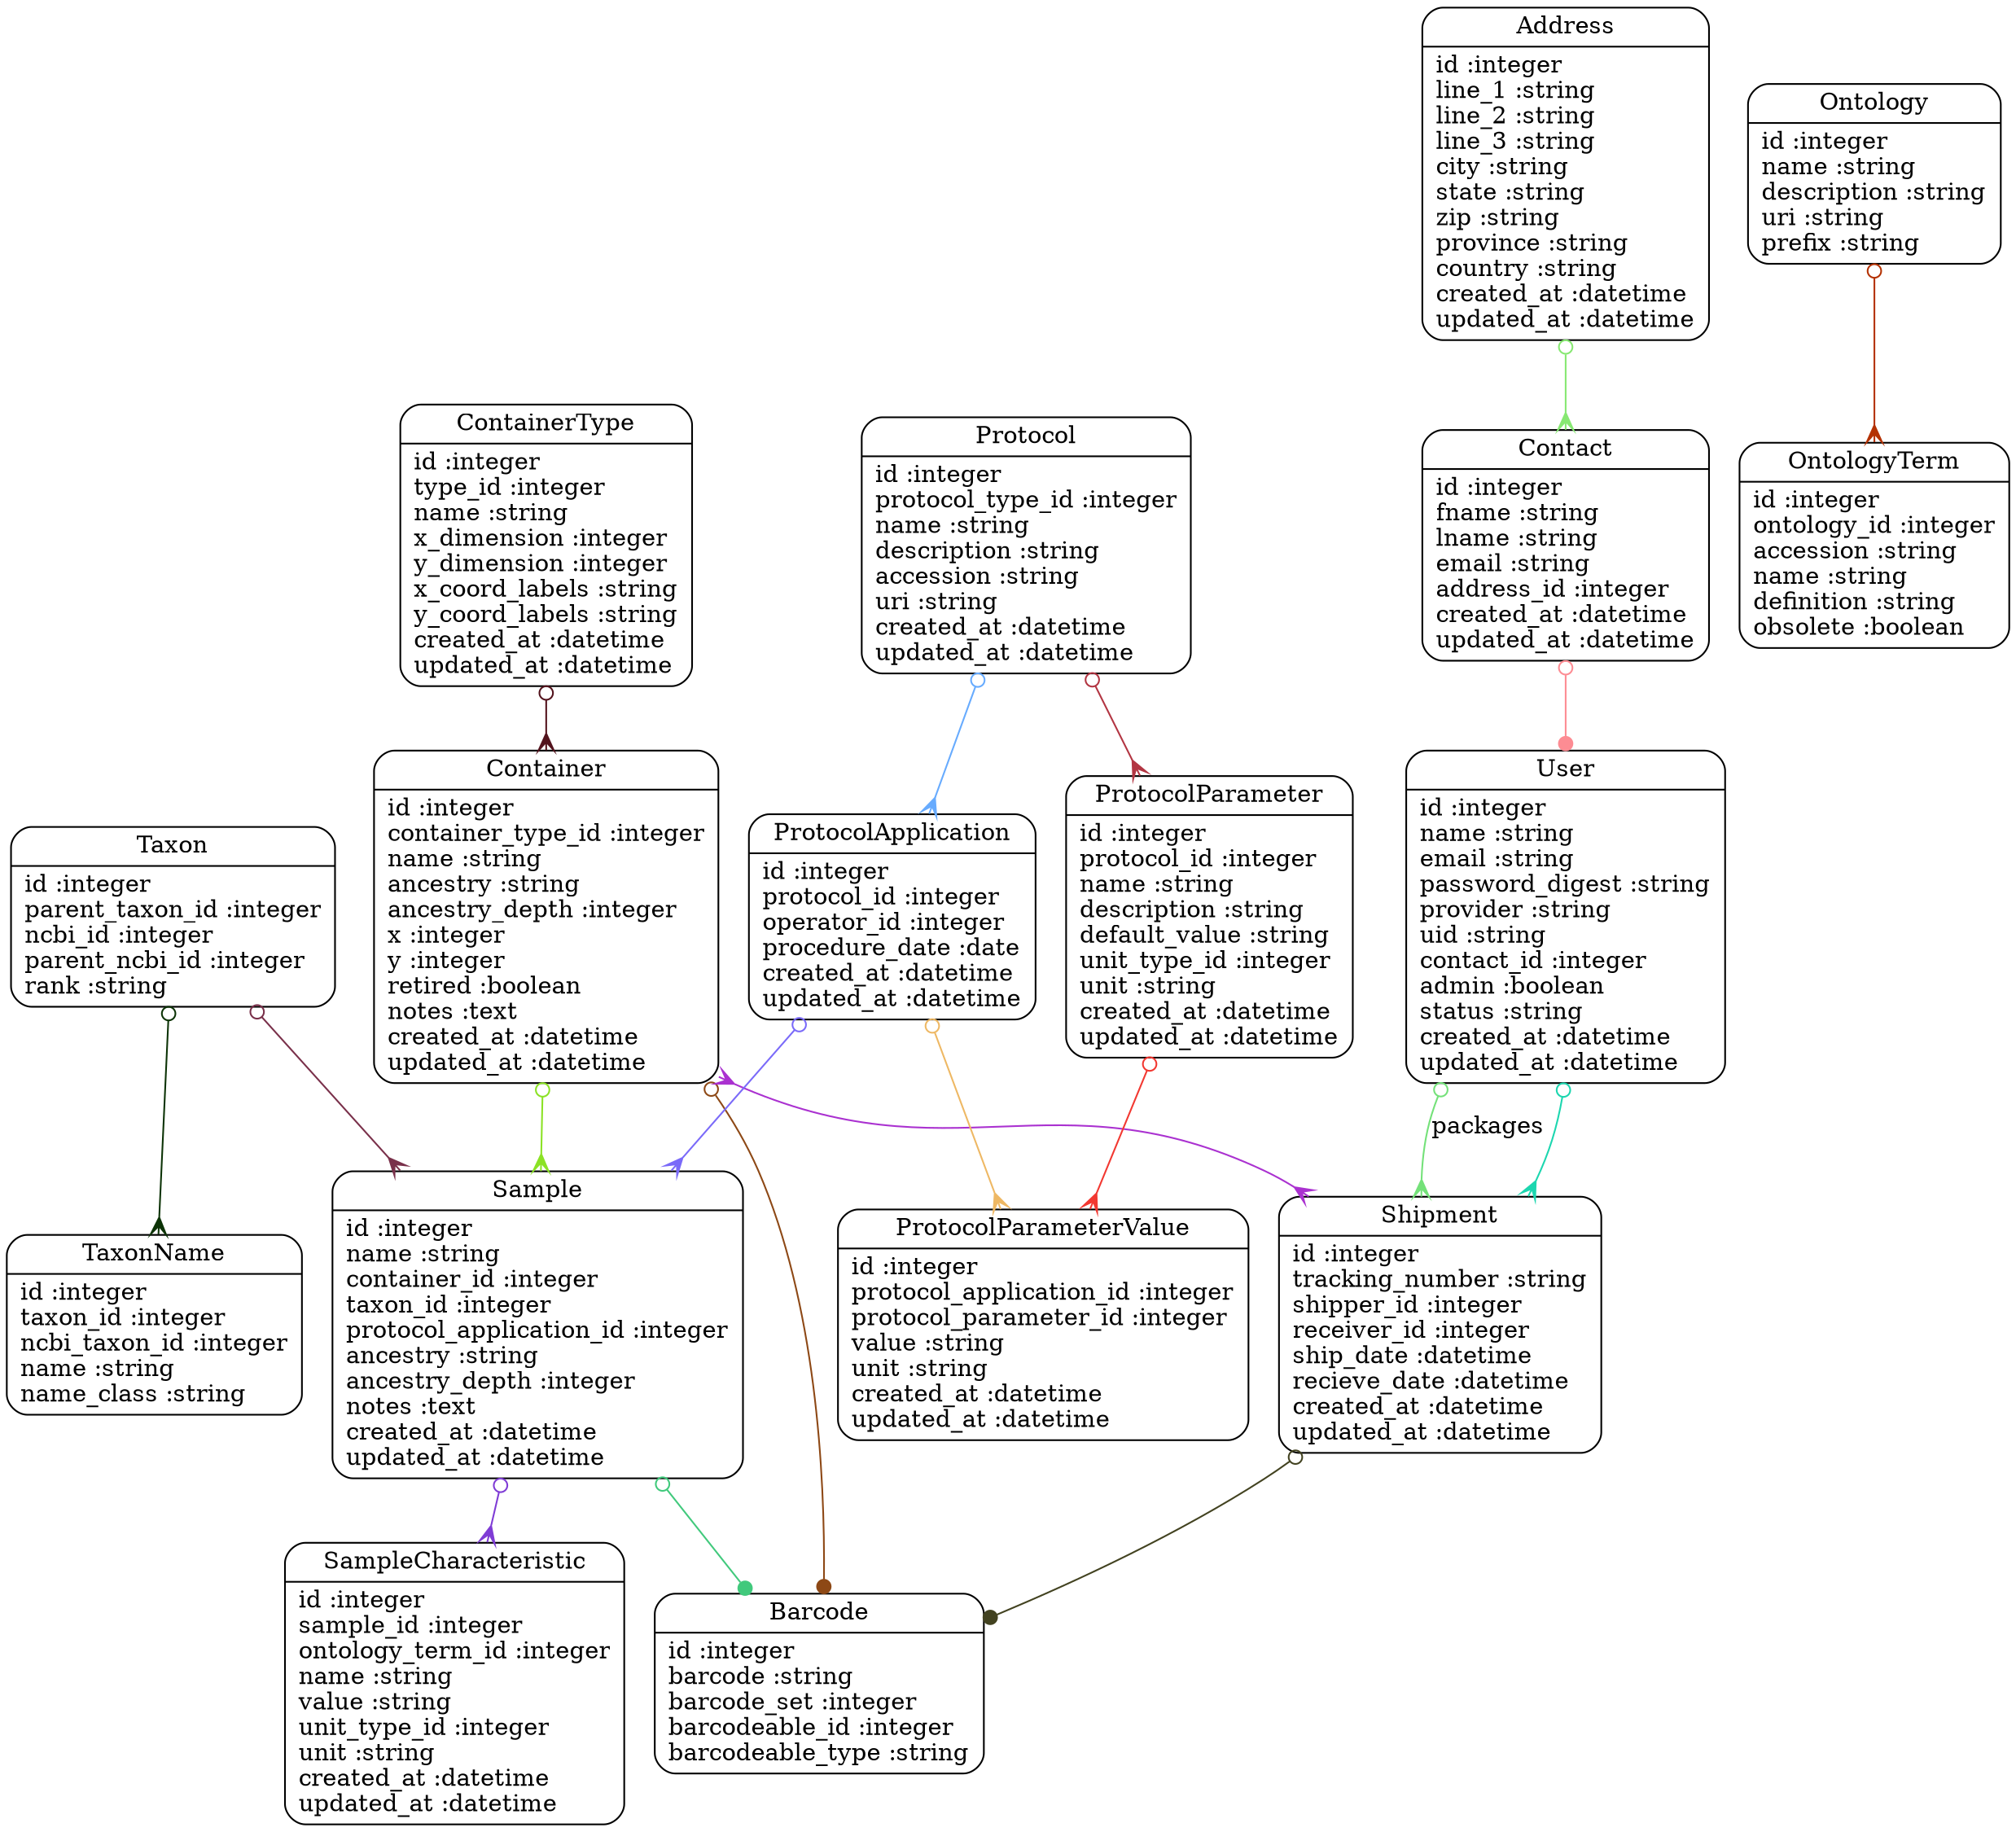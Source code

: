 digraph models_diagram {
	graph[overlap=false, splines=true]
	"Address" [shape=Mrecord, label="{Address|id :integer\lline_1 :string\lline_2 :string\lline_3 :string\lcity :string\lstate :string\lzip :string\lprovince :string\lcountry :string\lcreated_at :datetime\lupdated_at :datetime\l}"]
	"Barcode" [shape=Mrecord, label="{Barcode|id :integer\lbarcode :string\lbarcode_set :integer\lbarcodeable_id :integer\lbarcodeable_type :string\l}"]
	"Contact" [shape=Mrecord, label="{Contact|id :integer\lfname :string\llname :string\lemail :string\laddress_id :integer\lcreated_at :datetime\lupdated_at :datetime\l}"]
	"Container" [shape=Mrecord, label="{Container|id :integer\lcontainer_type_id :integer\lname :string\lancestry :string\lancestry_depth :integer\lx :integer\ly :integer\lretired :boolean\lnotes :text\lcreated_at :datetime\lupdated_at :datetime\l}"]
	"ContainerType" [shape=Mrecord, label="{ContainerType|id :integer\ltype_id :integer\lname :string\lx_dimension :integer\ly_dimension :integer\lx_coord_labels :string\ly_coord_labels :string\lcreated_at :datetime\lupdated_at :datetime\l}"]
	"Ontology" [shape=Mrecord, label="{Ontology|id :integer\lname :string\ldescription :string\luri :string\lprefix :string\l}"]
	"OntologyTerm" [shape=Mrecord, label="{OntologyTerm|id :integer\lontology_id :integer\laccession :string\lname :string\ldefinition :string\lobsolete :boolean\l}"]
	"Protocol" [shape=Mrecord, label="{Protocol|id :integer\lprotocol_type_id :integer\lname :string\ldescription :string\laccession :string\luri :string\lcreated_at :datetime\lupdated_at :datetime\l}"]
	"ProtocolApplication" [shape=Mrecord, label="{ProtocolApplication|id :integer\lprotocol_id :integer\loperator_id :integer\lprocedure_date :date\lcreated_at :datetime\lupdated_at :datetime\l}"]
	"ProtocolParameter" [shape=Mrecord, label="{ProtocolParameter|id :integer\lprotocol_id :integer\lname :string\ldescription :string\ldefault_value :string\lunit_type_id :integer\lunit :string\lcreated_at :datetime\lupdated_at :datetime\l}"]
	"ProtocolParameterValue" [shape=Mrecord, label="{ProtocolParameterValue|id :integer\lprotocol_application_id :integer\lprotocol_parameter_id :integer\lvalue :string\lunit :string\lcreated_at :datetime\lupdated_at :datetime\l}"]
	"Sample" [shape=Mrecord, label="{Sample|id :integer\lname :string\lcontainer_id :integer\ltaxon_id :integer\lprotocol_application_id :integer\lancestry :string\lancestry_depth :integer\lnotes :text\lcreated_at :datetime\lupdated_at :datetime\l}"]
	"SampleCharacteristic" [shape=Mrecord, label="{SampleCharacteristic|id :integer\lsample_id :integer\lontology_term_id :integer\lname :string\lvalue :string\lunit_type_id :integer\lunit :string\lcreated_at :datetime\lupdated_at :datetime\l}"]
	"Shipment" [shape=Mrecord, label="{Shipment|id :integer\ltracking_number :string\lshipper_id :integer\lreceiver_id :integer\lship_date :datetime\lrecieve_date :datetime\lcreated_at :datetime\lupdated_at :datetime\l}"]
	"Taxon" [shape=Mrecord, label="{Taxon|id :integer\lparent_taxon_id :integer\lncbi_id :integer\lparent_ncbi_id :integer\lrank :string\l}"]
	"TaxonName" [shape=Mrecord, label="{TaxonName|id :integer\ltaxon_id :integer\lncbi_taxon_id :integer\lname :string\lname_class :string\l}"]
	"User" [shape=Mrecord, label="{User|id :integer\lname :string\lemail :string\lpassword_digest :string\lprovider :string\luid :string\lcontact_id :integer\ladmin :boolean\lstatus :string\lcreated_at :datetime\lupdated_at :datetime\l}"]
	"Address" -> "Contact" [arrowtail=odot, arrowhead=crow, dir=both color="#87E872"]
	"Contact" -> "User" [arrowtail=odot, arrowhead=dot, dir=both color="#FD8C93"]
	"Container" -> "Sample" [arrowtail=odot, arrowhead=crow, dir=both color="#8BE225"]
	"Container" -> "Barcode" [arrowtail=odot, arrowhead=dot, dir=both color="#8D4815"]
	"Container" -> "Shipment" [arrowtail=crow, arrowhead=crow, dir=both color="#AA31D0"]
	"ContainerType" -> "Container" [arrowtail=odot, arrowhead=crow, dir=both color="#53131D"]
	"Ontology" -> "OntologyTerm" [arrowtail=odot, arrowhead=crow, dir=both color="#B43203"]
	"Protocol" -> "ProtocolApplication" [arrowtail=odot, arrowhead=crow, dir=both color="#67ABFE"]
	"Protocol" -> "ProtocolParameter" [arrowtail=odot, arrowhead=crow, dir=both color="#B23542"]
	"ProtocolApplication" -> "Sample" [arrowtail=odot, arrowhead=crow, dir=both color="#7A6AF9"]
	"ProtocolApplication" -> "ProtocolParameterValue" [arrowtail=odot, arrowhead=crow, dir=both color="#EEB864"]
	"ProtocolParameter" -> "ProtocolParameterValue" [arrowtail=odot, arrowhead=crow, dir=both color="#F23831"]
	"Sample" -> "Barcode" [arrowtail=odot, arrowhead=dot, dir=both color="#41C97C"]
	"Sample" -> "SampleCharacteristic" [arrowtail=odot, arrowhead=crow, dir=both color="#7F3CD5"]
	"Shipment" -> "Barcode" [arrowtail=odot, arrowhead=dot, dir=both color="#424220"]
	"Taxon" -> "Sample" [arrowtail=odot, arrowhead=crow, dir=both color="#79304A"]
	"Taxon" -> "TaxonName" [arrowtail=odot, arrowhead=crow, dir=both color="#0C3306"]
	"User" -> "Shipment" [arrowtail=odot, arrowhead=crow, dir=both color="#1CD6AF"]
	"User" -> "Shipment" [label="packages", arrowtail=odot, arrowhead=crow, dir=both color="#74E179"]
}
